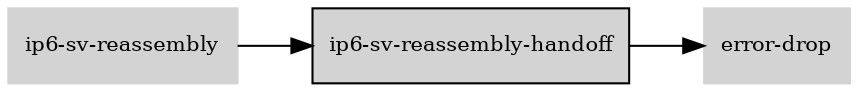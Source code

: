 digraph "ip6_sv_reassembly_handoff_subgraph" {
  rankdir=LR;
  node [shape=box, style=filled, fontsize=10, color=lightgray, fontcolor=black, fillcolor=lightgray];
  "ip6-sv-reassembly-handoff" [color=black, fontcolor=black, fillcolor=lightgray];
  edge [fontsize=8];
  "ip6-sv-reassembly" -> "ip6-sv-reassembly-handoff";
  "ip6-sv-reassembly-handoff" -> "error-drop";
}
